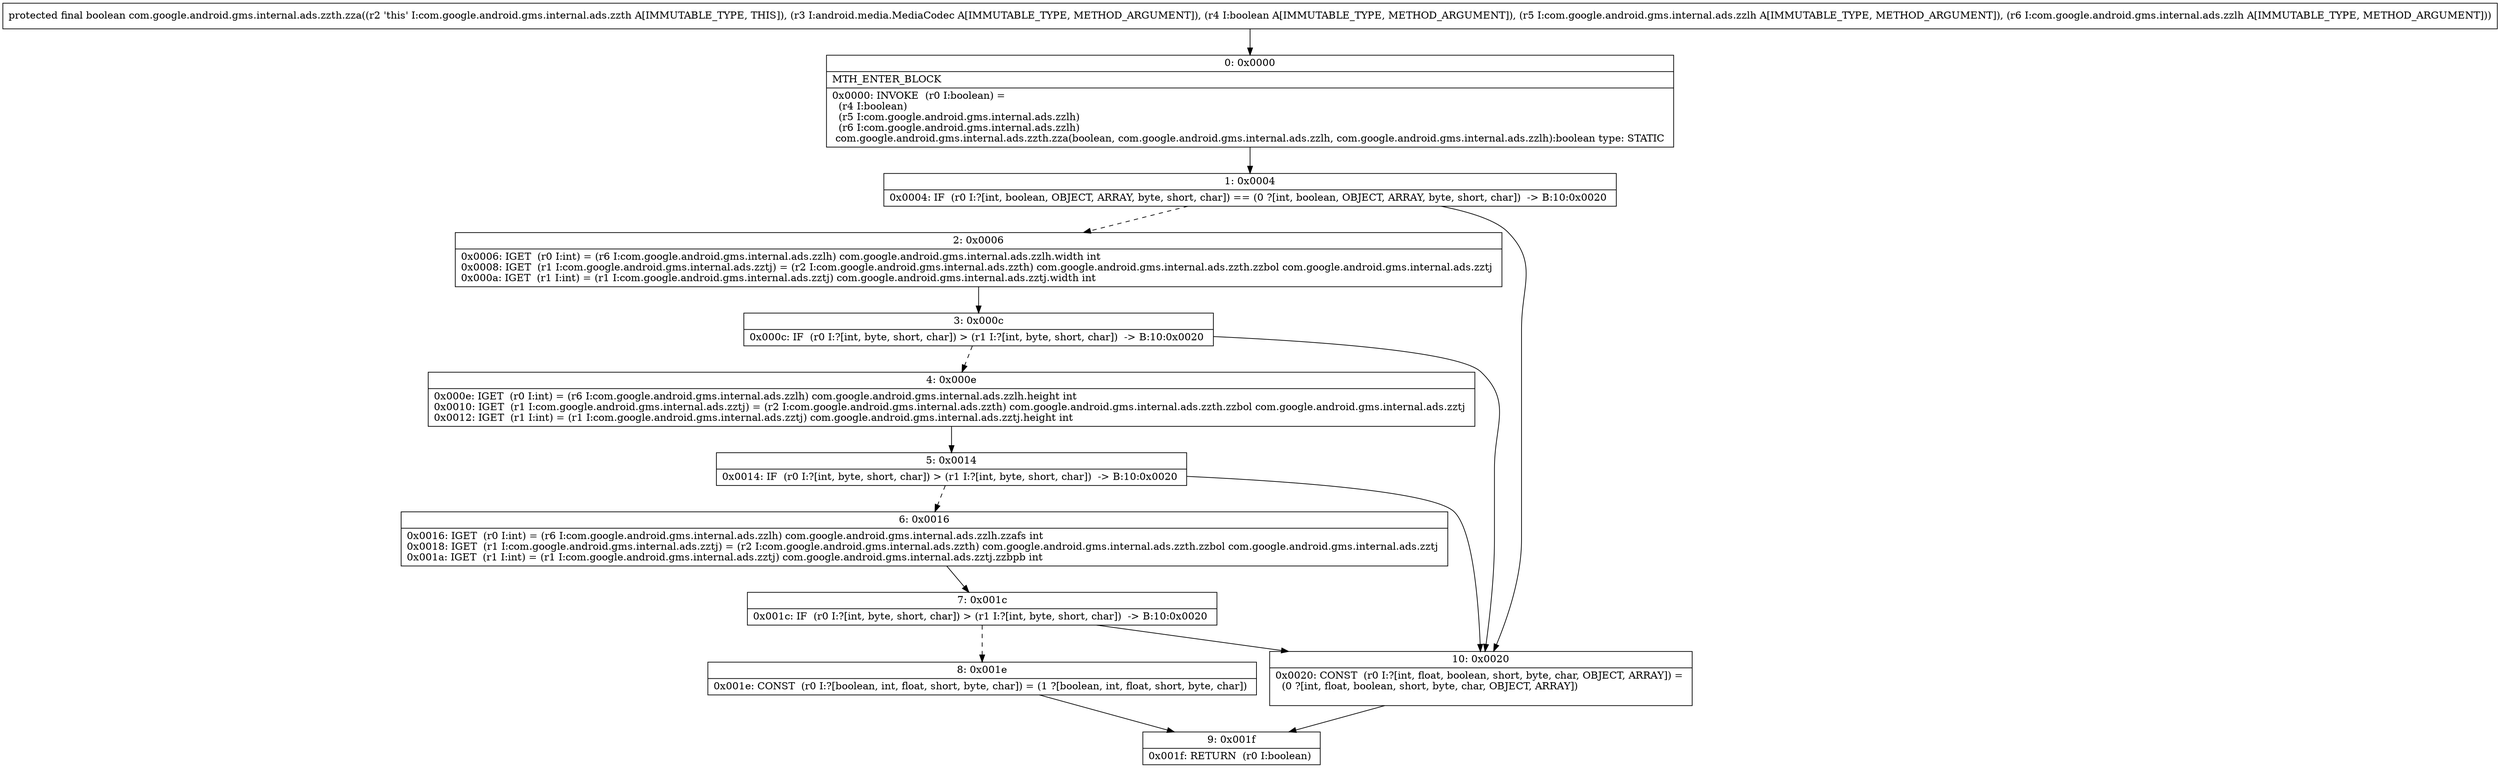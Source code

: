 digraph "CFG forcom.google.android.gms.internal.ads.zzth.zza(Landroid\/media\/MediaCodec;ZLcom\/google\/android\/gms\/internal\/ads\/zzlh;Lcom\/google\/android\/gms\/internal\/ads\/zzlh;)Z" {
Node_0 [shape=record,label="{0\:\ 0x0000|MTH_ENTER_BLOCK\l|0x0000: INVOKE  (r0 I:boolean) = \l  (r4 I:boolean)\l  (r5 I:com.google.android.gms.internal.ads.zzlh)\l  (r6 I:com.google.android.gms.internal.ads.zzlh)\l com.google.android.gms.internal.ads.zzth.zza(boolean, com.google.android.gms.internal.ads.zzlh, com.google.android.gms.internal.ads.zzlh):boolean type: STATIC \l}"];
Node_1 [shape=record,label="{1\:\ 0x0004|0x0004: IF  (r0 I:?[int, boolean, OBJECT, ARRAY, byte, short, char]) == (0 ?[int, boolean, OBJECT, ARRAY, byte, short, char])  \-\> B:10:0x0020 \l}"];
Node_2 [shape=record,label="{2\:\ 0x0006|0x0006: IGET  (r0 I:int) = (r6 I:com.google.android.gms.internal.ads.zzlh) com.google.android.gms.internal.ads.zzlh.width int \l0x0008: IGET  (r1 I:com.google.android.gms.internal.ads.zztj) = (r2 I:com.google.android.gms.internal.ads.zzth) com.google.android.gms.internal.ads.zzth.zzbol com.google.android.gms.internal.ads.zztj \l0x000a: IGET  (r1 I:int) = (r1 I:com.google.android.gms.internal.ads.zztj) com.google.android.gms.internal.ads.zztj.width int \l}"];
Node_3 [shape=record,label="{3\:\ 0x000c|0x000c: IF  (r0 I:?[int, byte, short, char]) \> (r1 I:?[int, byte, short, char])  \-\> B:10:0x0020 \l}"];
Node_4 [shape=record,label="{4\:\ 0x000e|0x000e: IGET  (r0 I:int) = (r6 I:com.google.android.gms.internal.ads.zzlh) com.google.android.gms.internal.ads.zzlh.height int \l0x0010: IGET  (r1 I:com.google.android.gms.internal.ads.zztj) = (r2 I:com.google.android.gms.internal.ads.zzth) com.google.android.gms.internal.ads.zzth.zzbol com.google.android.gms.internal.ads.zztj \l0x0012: IGET  (r1 I:int) = (r1 I:com.google.android.gms.internal.ads.zztj) com.google.android.gms.internal.ads.zztj.height int \l}"];
Node_5 [shape=record,label="{5\:\ 0x0014|0x0014: IF  (r0 I:?[int, byte, short, char]) \> (r1 I:?[int, byte, short, char])  \-\> B:10:0x0020 \l}"];
Node_6 [shape=record,label="{6\:\ 0x0016|0x0016: IGET  (r0 I:int) = (r6 I:com.google.android.gms.internal.ads.zzlh) com.google.android.gms.internal.ads.zzlh.zzafs int \l0x0018: IGET  (r1 I:com.google.android.gms.internal.ads.zztj) = (r2 I:com.google.android.gms.internal.ads.zzth) com.google.android.gms.internal.ads.zzth.zzbol com.google.android.gms.internal.ads.zztj \l0x001a: IGET  (r1 I:int) = (r1 I:com.google.android.gms.internal.ads.zztj) com.google.android.gms.internal.ads.zztj.zzbpb int \l}"];
Node_7 [shape=record,label="{7\:\ 0x001c|0x001c: IF  (r0 I:?[int, byte, short, char]) \> (r1 I:?[int, byte, short, char])  \-\> B:10:0x0020 \l}"];
Node_8 [shape=record,label="{8\:\ 0x001e|0x001e: CONST  (r0 I:?[boolean, int, float, short, byte, char]) = (1 ?[boolean, int, float, short, byte, char]) \l}"];
Node_9 [shape=record,label="{9\:\ 0x001f|0x001f: RETURN  (r0 I:boolean) \l}"];
Node_10 [shape=record,label="{10\:\ 0x0020|0x0020: CONST  (r0 I:?[int, float, boolean, short, byte, char, OBJECT, ARRAY]) = \l  (0 ?[int, float, boolean, short, byte, char, OBJECT, ARRAY])\l \l}"];
MethodNode[shape=record,label="{protected final boolean com.google.android.gms.internal.ads.zzth.zza((r2 'this' I:com.google.android.gms.internal.ads.zzth A[IMMUTABLE_TYPE, THIS]), (r3 I:android.media.MediaCodec A[IMMUTABLE_TYPE, METHOD_ARGUMENT]), (r4 I:boolean A[IMMUTABLE_TYPE, METHOD_ARGUMENT]), (r5 I:com.google.android.gms.internal.ads.zzlh A[IMMUTABLE_TYPE, METHOD_ARGUMENT]), (r6 I:com.google.android.gms.internal.ads.zzlh A[IMMUTABLE_TYPE, METHOD_ARGUMENT])) }"];
MethodNode -> Node_0;
Node_0 -> Node_1;
Node_1 -> Node_2[style=dashed];
Node_1 -> Node_10;
Node_2 -> Node_3;
Node_3 -> Node_4[style=dashed];
Node_3 -> Node_10;
Node_4 -> Node_5;
Node_5 -> Node_6[style=dashed];
Node_5 -> Node_10;
Node_6 -> Node_7;
Node_7 -> Node_8[style=dashed];
Node_7 -> Node_10;
Node_8 -> Node_9;
Node_10 -> Node_9;
}

